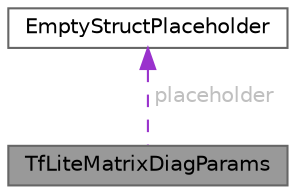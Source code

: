 digraph "TfLiteMatrixDiagParams"
{
 // LATEX_PDF_SIZE
  bgcolor="transparent";
  edge [fontname=Helvetica,fontsize=10,labelfontname=Helvetica,labelfontsize=10];
  node [fontname=Helvetica,fontsize=10,shape=box,height=0.2,width=0.4];
  Node1 [id="Node000001",label="TfLiteMatrixDiagParams",height=0.2,width=0.4,color="gray40", fillcolor="grey60", style="filled", fontcolor="black",tooltip=" "];
  Node2 -> Node1 [id="edge2_Node000001_Node000002",dir="back",color="darkorchid3",style="dashed",tooltip=" ",label=" placeholder",fontcolor="grey" ];
  Node2 [id="Node000002",label="EmptyStructPlaceholder",height=0.2,width=0.4,color="gray40", fillcolor="white", style="filled",URL="$struct_empty_struct_placeholder.html",tooltip=" "];
}

